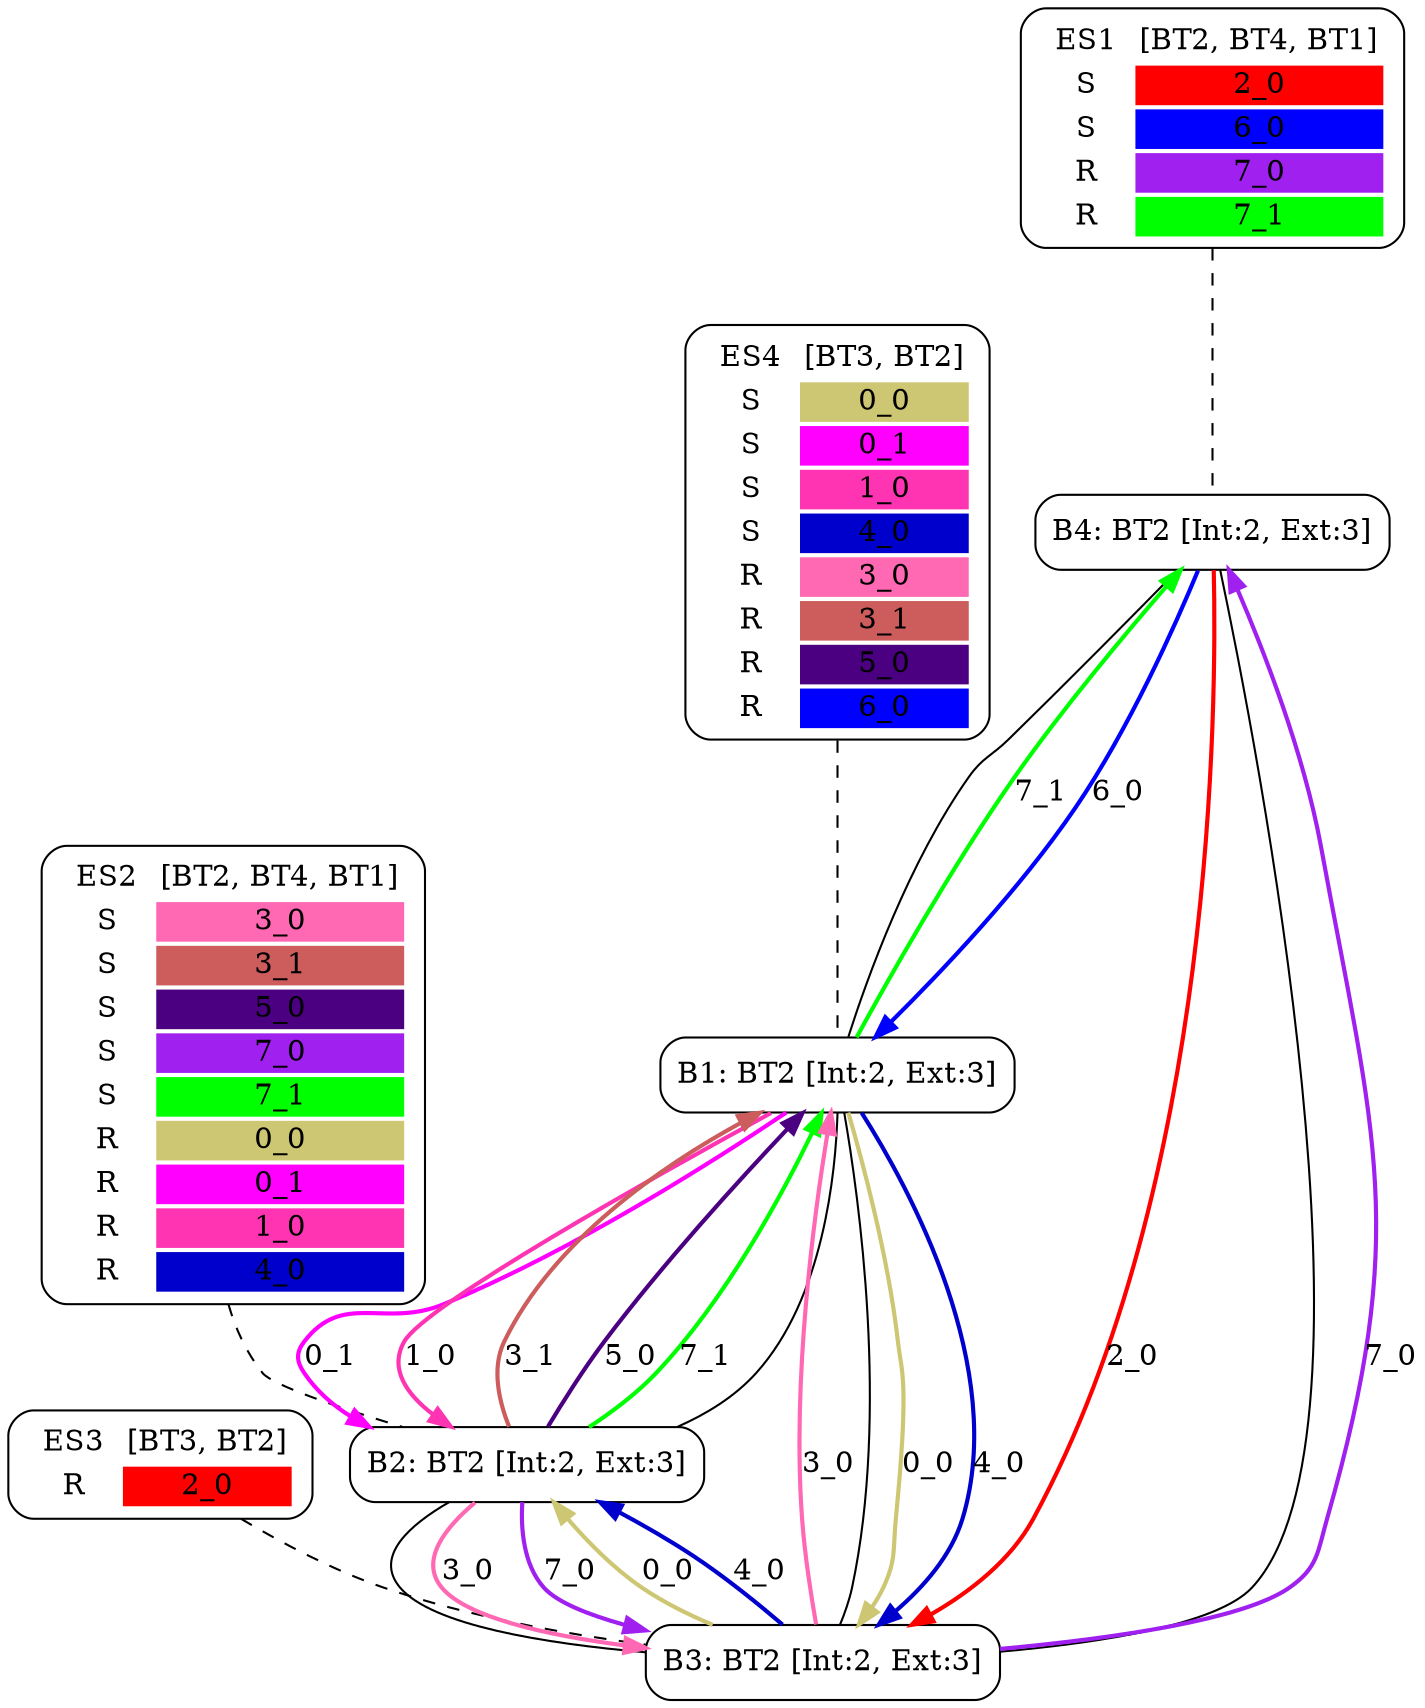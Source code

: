 digraph network {
  ES1 [ label=<<TABLE  BORDER="0"><TR> <TD ALIGN="CENTER" BORDER="0"> ES1 </TD> <TD>[BT2, BT4, BT1]</TD> </TR><TR><TD>S</TD><TD BGCOLOR="red">2_0</TD></TR>
<TR><TD>S</TD><TD BGCOLOR="blue">6_0</TD></TR>
<TR><TD>R</TD><TD BGCOLOR="purple">7_0</TD></TR>
<TR><TD>R</TD><TD BGCOLOR="green">7_1</TD></TR>
</TABLE>> shape="box" style="rounded" ];
  ES2 [ label=<<TABLE  BORDER="0"><TR> <TD ALIGN="CENTER" BORDER="0"> ES2 </TD> <TD>[BT2, BT4, BT1]</TD> </TR><TR><TD>S</TD><TD BGCOLOR="hotpink">3_0</TD></TR>
<TR><TD>S</TD><TD BGCOLOR="indianred">3_1</TD></TR>
<TR><TD>S</TD><TD BGCOLOR="indigo">5_0</TD></TR>
<TR><TD>S</TD><TD BGCOLOR="purple">7_0</TD></TR>
<TR><TD>S</TD><TD BGCOLOR="green">7_1</TD></TR>
<TR><TD>R</TD><TD BGCOLOR="khaki3">0_0</TD></TR>
<TR><TD>R</TD><TD BGCOLOR="magenta1">0_1</TD></TR>
<TR><TD>R</TD><TD BGCOLOR="maroon1">1_0</TD></TR>
<TR><TD>R</TD><TD BGCOLOR="mediumblue">4_0</TD></TR>
</TABLE>> shape="box" style="rounded" ];
  ES3 [ label=<<TABLE  BORDER="0"><TR> <TD ALIGN="CENTER" BORDER="0"> ES3 </TD> <TD>[BT3, BT2]</TD> </TR><TR><TD>R</TD><TD BGCOLOR="red">2_0</TD></TR>
</TABLE>> shape="box" style="rounded" ];
  ES4 [ label=<<TABLE  BORDER="0"><TR> <TD ALIGN="CENTER" BORDER="0"> ES4 </TD> <TD>[BT3, BT2]</TD> </TR><TR><TD>S</TD><TD BGCOLOR="khaki3">0_0</TD></TR>
<TR><TD>S</TD><TD BGCOLOR="magenta1">0_1</TD></TR>
<TR><TD>S</TD><TD BGCOLOR="maroon1">1_0</TD></TR>
<TR><TD>S</TD><TD BGCOLOR="mediumblue">4_0</TD></TR>
<TR><TD>R</TD><TD BGCOLOR="hotpink">3_0</TD></TR>
<TR><TD>R</TD><TD BGCOLOR="indianred">3_1</TD></TR>
<TR><TD>R</TD><TD BGCOLOR="indigo">5_0</TD></TR>
<TR><TD>R</TD><TD BGCOLOR="blue">6_0</TD></TR>
</TABLE>> shape="box" style="rounded" ];
  B1 [ label="B1: BT2 [Int:2, Ext:3]" shape="box" style="rounded" ];
  B2 [ label="B2: BT2 [Int:2, Ext:3]" shape="box" style="rounded" ];
  B3 [ label="B3: BT2 [Int:2, Ext:3]" shape="box" style="rounded" ];
  B4 [ label="B4: BT2 [Int:2, Ext:3]" shape="box" style="rounded" ];
  ES1 -> B4 [ style="dashed" arrowhead="none" ];
  ES2 -> B2 [ style="dashed" arrowhead="none" ];
  ES3 -> B3 [ style="dashed" arrowhead="none" ];
  ES4 -> B1 [ style="dashed" arrowhead="none" ];
  B1 -> B2 [ arrowhead="none" ];
  B1 -> B3 [ arrowhead="none" ];
  B1 -> B4 [ arrowhead="none" ];
  B2 -> B3 [ arrowhead="none" ];
  B3 -> B4 [ arrowhead="none" ];
  B1 -> B3 [ label="0_0" color="khaki3" style="bold" ];
  B3 -> B2 [ label="0_0" color="khaki3" style="bold" ];
  B1 -> B2 [ label="0_1" color="magenta1" style="bold" ];
  B1 -> B2 [ label="1_0" color="maroon1" style="bold" ];
  B4 -> B3 [ label="2_0" color="red" style="bold" ];
  B2 -> B3 [ label="3_0" color="hotpink" style="bold" ];
  B3 -> B1 [ label="3_0" color="hotpink" style="bold" ];
  B2 -> B1 [ label="3_1" color="indianred" style="bold" ];
  B1 -> B3 [ label="4_0" color="mediumblue" style="bold" ];
  B3 -> B2 [ label="4_0" color="mediumblue" style="bold" ];
  B2 -> B1 [ label="5_0" color="indigo" style="bold" ];
  B4 -> B1 [ label="6_0" color="blue" style="bold" ];
  B2 -> B3 [ label="7_0" color="purple" style="bold" ];
  B3 -> B4 [ label="7_0" color="purple" style="bold" ];
  B2 -> B1 [ label="7_1" color="green" style="bold" ];
  B1 -> B4 [ label="7_1" color="green" style="bold" ];
}
